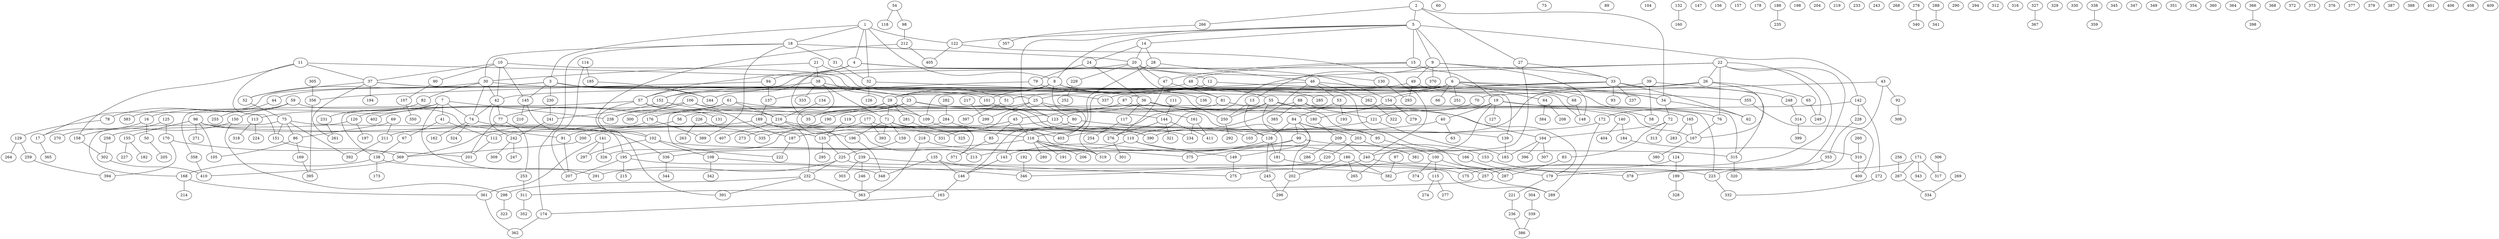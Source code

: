graph graph_411n_501e {
  1;
  2;
  3;
  4;
  5;
  6;
  7;
  8;
  9;
  10;
  11;
  12;
  13;
  14;
  15;
  16;
  17;
  18;
  19;
  20;
  21;
  22;
  23;
  24;
  25;
  26;
  27;
  28;
  29;
  30;
  31;
  32;
  33;
  34;
  35;
  36;
  37;
  38;
  39;
  40;
  41;
  42;
  43;
  44;
  45;
  46;
  47;
  48;
  49;
  50;
  51;
  52;
  53;
  54;
  55;
  56;
  57;
  58;
  59;
  60;
  61;
  62;
  63;
  64;
  65;
  66;
  67;
  68;
  69;
  70;
  71;
  72;
  73;
  74;
  75;
  76;
  77;
  78;
  79;
  80;
  81;
  82;
  83;
  84;
  85;
  86;
  87;
  88;
  89;
  90;
  91;
  92;
  93;
  94;
  95;
  96;
  97;
  98;
  99;
  100;
  101;
  102;
  103;
  104;
  105;
  106;
  107;
  108;
  109;
  110;
  111;
  112;
  113;
  114;
  115;
  116;
  117;
  118;
  119;
  120;
  121;
  122;
  123;
  124;
  125;
  126;
  127;
  128;
  129;
  130;
  131;
  132;
  133;
  134;
  135;
  136;
  137;
  138;
  139;
  140;
  141;
  142;
  143;
  144;
  145;
  146;
  147;
  148;
  149;
  150;
  151;
  152;
  153;
  154;
  155;
  156;
  157;
  158;
  159;
  160;
  161;
  162;
  163;
  164;
  165;
  166;
  167;
  168;
  169;
  170;
  171;
  172;
  173;
  174;
  175;
  176;
  177;
  178;
  179;
  180;
  181;
  182;
  183;
  184;
  185;
  186;
  187;
  188;
  189;
  190;
  191;
  192;
  193;
  194;
  195;
  196;
  197;
  198;
  199;
  200;
  201;
  202;
  203;
  204;
  205;
  206;
  207;
  208;
  209;
  210;
  211;
  212;
  213;
  214;
  215;
  216;
  217;
  218;
  219;
  220;
  221;
  222;
  223;
  224;
  225;
  226;
  227;
  228;
  229;
  230;
  231;
  232;
  233;
  234;
  235;
  236;
  237;
  238;
  239;
  240;
  241;
  242;
  243;
  244;
  245;
  246;
  247;
  248;
  249;
  250;
  251;
  252;
  253;
  254;
  255;
  256;
  257;
  258;
  259;
  260;
  261;
  262;
  263;
  264;
  265;
  266;
  267;
  268;
  269;
  270;
  271;
  272;
  273;
  274;
  275;
  276;
  277;
  278;
  279;
  280;
  281;
  282;
  283;
  284;
  285;
  286;
  287;
  288;
  289;
  290;
  291;
  292;
  293;
  294;
  295;
  296;
  297;
  298;
  299;
  300;
  301;
  302;
  303;
  304;
  305;
  306;
  307;
  308;
  309;
  310;
  311;
  312;
  313;
  314;
  315;
  316;
  317;
  318;
  319;
  320;
  321;
  322;
  323;
  324;
  325;
  326;
  327;
  328;
  329;
  330;
  331;
  332;
  333;
  334;
  335;
  336;
  337;
  338;
  339;
  340;
  341;
  342;
  343;
  344;
  345;
  346;
  347;
  348;
  349;
  350;
  351;
  352;
  353;
  354;
  355;
  356;
  357;
  358;
  359;
  360;
  361;
  362;
  363;
  364;
  365;
  366;
  367;
  368;
  369;
  370;
  371;
  372;
  373;
  374;
  375;
  376;
  377;
  378;
  379;
  380;
  381;
  382;
  383;
  384;
  385;
  386;
  387;
  388;
  389;
  390;
  391;
  392;
  393;
  394;
  395;
  396;
  397;
  398;
  399;
  400;
  401;
  402;
  403;
  404;
  405;
  406;
  407;
  408;
  409;
  410;
  411;
  246--363;
  232--363;
  218--363;
  44--255;
  282--284;
  278--340;
  5--15;
  49--68;
  106--238;
  6--238;
  7--238;
  46--165;
  6--64;
  9--13;
  1--3;
  355--400;
  310--400;
  1--32;
  31--32;
  45--85;
  120--258;
  225--232;
  189--232;
  140--184;
  203--220;
  25--190;
  29--71;
  38--71;
  15--48;
  100--115;
  69--86;
  75--86;
  39--248;
  130--293;
  49--293;
  61--109;
  33--109;
  29--109;
  88--385;
  21--38;
  55--202;
  186--202;
  24--36;
  32--36;
  29--35;
  4--35;
  23--35;
  57--131;
  180--209;
  23--144;
  111--144;
  32--126;
  361--362;
  174--362;
  28--46;
  25--299;
  217--299;
  8--29;
  11--29;
  12--29;
  26--29;
  75--110;
  22--110;
  34--72;
  336--344;
  120--197;
  124--199;
  1--18;
  145--195;
  116--195;
  168--214;
  5--142;
  78--129;
  212--391;
  232--391;
  54--118;
  135--175;
  22--175;
  30--82;
  9--49;
  192--346;
  220--346;
  108--346;
  54--98;
  239--303;
  85--371;
  109--371;
  50--205;
  190--273;
  115--277;
  9--148;
  68--148;
  3--148;
  196--348;
  195--348;
  135--348;
  184--310;
  260--310;
  67--138;
  57--138;
  129--259;
  7--16;
  46--262;
  369--410;
  358--410;
  302--410;
  353--378;
  240--378;
  327--367;
  141--326;
  284--326;
  142--172;
  226--335;
  177--335;
  100--287;
  8--287;
  83--287;
  84--203;
  82--231;
  5--8;
  1--8;
  339--386;
  236--386;
  154--180;
  57--180;
  150--298;
  232--298;
  26--65;
  107--350;
  61--300;
  116--166;
  79--137;
  94--137;
  98--212;
  88--123;
  101--123;
  5--123;
  315--320;
  94--356;
  305--356;
  90--107;
  242--309;
  242--247;
  164--396;
  77--253;
  20--229;
  116--319;
  71--319;
  46--319;
  3--23;
  55--76;
  22--76;
  6--337;
  21--337;
  366--398;
  43--92;
  43--70;
  221--236;
  272--332;
  223--332;
  172--200;
  22--249;
  65--249;
  71--159;
  20--81;
  47--81;
  181--257;
  171--257;
  21--30;
  18--30;
  216--239;
  18--31;
  42--74;
  30--74;
  7--74;
  248--314;
  64--384;
  46--390;
  284--390;
  123--390;
  108--342;
  8--55;
  75--168;
  138--168;
  61--77;
  42--77;
  144--411;
  161--411;
  9--33;
  27--33;
  95--100;
  69--211;
  189--211;
  56--91;
  59--91;
  170--394;
  259--394;
  3--230;
  195--215;
  125--170;
  225--289;
  257--289;
  172--289;
  106--216;
  61--216;
  134--216;
  177--393;
  71--393;
  5--122;
  1--122;
  146--163;
  145--210;
  102--108;
  6--34;
  2--34;
  12--34;
  24--79;
  266--357;
  23--128;
  13--128;
  84--128;
  4--94;
  4--12;
  22--26;
  37--52;
  30--52;
  159--225;
  133--225;
  37--261;
  231--261;
  52--75;
  46--53;
  42--242;
  241--242;
  188--235;
  267--334;
  269--334;
  216--407;
  7--41;
  171--317;
  306--317;
  15--19;
  87--331;
  216--331;
  88--121;
  70--121;
  10--90;
  133--295;
  106--223;
  43--223;
  153--223;
  161--234;
  23--234;
  57--102;
  74--102;
  142--272;
  144--276;
  47--276;
  71--103;
  26--103;
  258--302;
  158--302;
  59--150;
  239--246;
  41--112;
  45--112;
  123--187;
  152--187;
  257--311;
  253--311;
  15--47;
  20--47;
  74--162;
  144--321;
  179--221;
  13--250;
  55--250;
  37--250;
  92--308;
  23--402;
  19--127;
  6--355;
  19--40;
  276--301;
  169--395;
  356--395;
  48--285;
  40--63;
  75--151;
  11--151;
  99--153;
  125--270;
  16--50;
  4--57;
  38--57;
  16--17;
  3--17;
  11--158;
  150--158;
  311--352;
  3--244;
  185--244;
  22--244;
  106--120;
  171--343;
  5--9;
  164--307;
  155--227;
  9--370;
  25--80;
  199--328;
  48--152;
  20--152;
  100--374;
  135--146;
  143--146;
  28--146;
  338--359;
  11--37;
  10--37;
  38--333;
  245--296;
  202--296;
  14--24;
  288--341;
  39--42;
  30--42;
  10--42;
  20--130;
  79--136;
  165--283;
  33--93;
  74--324;
  1--4;
  29--176;
  7--358;
  209--240;
  27--240;
  122--240;
  155--182;
  110--149;
  84--149;
  132--160;
  256--267;
  171--267;
  96--105;
  86--105;
  96--155;
  19--56;
  154--279;
  119--133;
  96--133;
  80--133;
  39--58;
  19--58;
  86--169;
  33--237;
  6--66;
  41--67;
  2--5;
  138--173;
  71--116;
  40--116;
  45--116;
  72--313;
  114--185;
  152--241;
  230--241;
  177--403;
  121--403;
  8--403;
  36--117;
  81--119;
  2--266;
  10--145;
  3--145;
  226--263;
  304--339;
  33--315;
  19--315;
  102--315;
  142--228;
  34--62;
  33--62;
  81--140;
  314--399;
  37--101;
  8--101;
  229--252;
  17--365;
  5--6;
  151--369;
  176--369;
  200--369;
  59--383;
  116--206;
  53--84;
  72--164;
  36--164;
  96--336;
  99--336;
  84--99;
  228--353;
  29--281;
  239--275;
  240--275;
  149--275;
  72--83;
  225--291;
  7--291;
  51--397;
  36--45;
  167--380;
  115--274;
  80--139;
  30--139;
  55--143;
  128--143;
  5--14;
  140--404;
  116--280;
  117--254;
  168--361;
  141--361;
  298--323;
  141--297;
  102--297;
  138--382;
  124--382;
  186--382;
  97--382;
  14--20;
  18--20;
  3--44;
  110--186;
  75--392;
  211--392;
  64--208;
  166--179;
  22--179;
  25--179;
  176--389;
  18--389;
  209--286;
  96--271;
  212--405;
  122--405;
  128--181;
  36--181;
  77--201;
  112--201;
  170--201;
  137--189;
  281--325;
  99--375;
  218--375;
  33--87;
  71--196;
  189--196;
  14--28;
  187--222;
  23--222;
  195--207;
  114--207;
  91--207;
  4--154;
  33--154;
  59--78;
  128--245;
  116--191;
  87--161;
  203--381;
  6--251;
  88--167;
  26--167;
  165--167;
  76--167;
  38--213;
  110--213;
  84--95;
  55--95;
  262--322;
  18--174;
  163--174;
  250--292;
  53--193;
  7--113;
  37--194;
  6--25;
  10--25;
  139--183;
  164--183;
  121--183;
  129--264;
  49--51;
  38--51;
  2--27;
  113--224;
  186--265;
  19--265;
  113--318;
}
